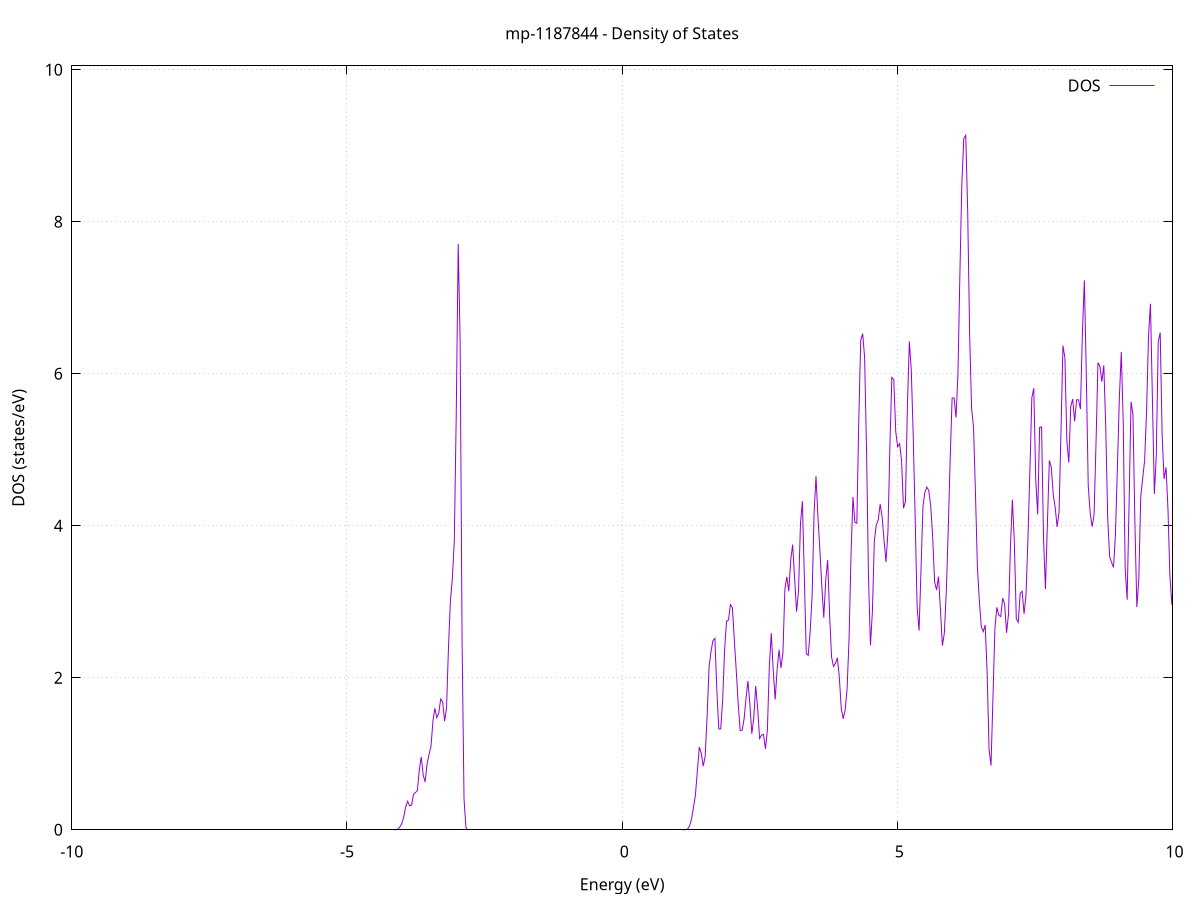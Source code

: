 set title 'mp-1187844 - Density of States'
set xlabel 'Energy (eV)'
set ylabel 'DOS (states/eV)'
set grid
set xrange [-10:10]
set yrange [0:10.051]
set xzeroaxis lt -1
set terminal png size 800,600
set output 'mp-1187844_dos_gnuplot.png'
plot '-' using 1:2 with lines title 'DOS'
-46.226700 0.000000
-46.191300 0.000000
-46.156000 0.000000
-46.120700 0.000000
-46.085300 0.000000
-46.050000 0.000000
-46.014700 0.000000
-45.979300 0.000000
-45.944000 0.000000
-45.908700 0.000000
-45.873300 0.000000
-45.838000 0.000000
-45.802700 0.000000
-45.767300 0.000000
-45.732000 0.000000
-45.696700 0.000000
-45.661300 0.000000
-45.626000 0.000000
-45.590700 0.000000
-45.555300 0.000000
-45.520000 0.000000
-45.484700 0.000000
-45.449300 0.000000
-45.414000 0.000000
-45.378700 0.000000
-45.343400 0.000000
-45.308000 0.000000
-45.272700 0.000000
-45.237400 0.000000
-45.202000 0.000000
-45.166700 0.000000
-45.131400 0.000000
-45.096000 0.000000
-45.060700 0.000000
-45.025400 0.000000
-44.990000 0.000000
-44.954700 0.000000
-44.919400 0.000000
-44.884000 0.000000
-44.848700 0.000000
-44.813400 0.000000
-44.778000 0.000000
-44.742700 0.000000
-44.707400 0.000000
-44.672000 0.000000
-44.636700 0.000000
-44.601400 0.000000
-44.566000 0.000000
-44.530700 0.000000
-44.495400 0.000000
-44.460000 0.000000
-44.424700 0.000000
-44.389400 0.000000
-44.354000 0.000000
-44.318700 0.000000
-44.283400 0.000000
-44.248000 0.000000
-44.212700 0.000000
-44.177400 0.000000
-44.142000 0.000000
-44.106700 0.000000
-44.071400 0.000000
-44.036000 0.000000
-44.000700 0.000000
-43.965400 0.000000
-43.930000 0.000000
-43.894700 0.000000
-43.859400 0.000000
-43.824000 0.000000
-43.788700 0.000000
-43.753400 0.000000
-43.718000 0.000000
-43.682700 0.000000
-43.647400 0.000000
-43.612000 0.000000
-43.576700 0.000000
-43.541400 0.000000
-43.506000 0.000000
-43.470700 0.000000
-43.435400 0.000000
-43.400000 0.000000
-43.364700 0.000000
-43.329400 0.000000
-43.294000 0.000000
-43.258700 0.000000
-43.223400 0.000000
-43.188000 0.000000
-43.152700 0.000400
-43.117400 0.022300
-43.082000 0.489000
-43.046700 4.271800
-43.011400 15.021500
-42.976000 21.395300
-42.940700 12.704500
-42.905400 6.035900
-42.870000 12.874500
-42.834700 26.853600
-42.799400 32.821600
-42.764000 24.013600
-42.728700 10.475100
-42.693400 2.519700
-42.658000 0.297500
-42.622700 0.015700
-42.587400 0.000300
-42.552000 0.000000
-42.516700 0.000000
-42.481400 0.000000
-42.446000 0.000000
-42.410700 0.000000
-42.375400 0.000000
-42.340000 0.000000
-42.304700 0.000000
-42.269400 0.000000
-42.234000 0.000000
-42.198700 0.000000
-42.163400 0.000000
-42.128000 0.000000
-42.092700 0.000000
-42.057400 0.000000
-42.022000 0.000000
-41.986700 0.000000
-41.951400 0.000000
-41.916000 0.000000
-41.880700 0.000000
-41.845400 0.000000
-41.810000 0.000000
-41.774700 0.000000
-41.739400 0.000000
-41.704000 0.000000
-41.668700 0.000000
-41.633400 0.000000
-41.598000 0.000000
-41.562700 0.000000
-41.527400 0.000000
-41.492000 0.000000
-41.456700 0.000000
-41.421400 0.000000
-41.386000 0.000000
-41.350700 0.000000
-41.315400 0.000000
-41.280000 0.000000
-41.244700 0.000000
-41.209400 0.000000
-41.174000 0.000000
-41.138700 0.000000
-41.103400 0.000000
-41.068000 0.000000
-41.032700 0.000000
-40.997400 0.000000
-40.962000 0.000000
-40.926700 0.000000
-40.891400 0.000000
-40.856000 0.000000
-40.820700 0.000000
-40.785400 0.000000
-40.750000 0.000000
-40.714700 0.000000
-40.679400 0.000000
-40.644000 0.000000
-40.608700 0.000000
-40.573400 0.000000
-40.538000 0.000000
-40.502700 0.000000
-40.467400 0.000000
-40.432000 0.000000
-40.396700 0.000000
-40.361400 0.000000
-40.326000 0.000000
-40.290700 0.000000
-40.255400 0.000000
-40.220000 0.000000
-40.184700 0.000000
-40.149400 0.000000
-40.114000 0.000000
-40.078700 0.000000
-40.043400 0.000000
-40.008000 0.000000
-39.972700 0.000000
-39.937400 0.000000
-39.902000 0.000000
-39.866700 0.000000
-39.831400 0.000000
-39.796000 0.000000
-39.760700 0.000000
-39.725400 0.000000
-39.690000 0.000000
-39.654700 0.000000
-39.619400 0.000000
-39.584000 0.000000
-39.548700 0.000000
-39.513400 0.000000
-39.478000 0.000000
-39.442700 0.000000
-39.407400 0.000000
-39.372000 0.000000
-39.336700 0.000000
-39.301400 0.000000
-39.266000 0.000000
-39.230700 0.000000
-39.195400 0.000000
-39.160000 0.000000
-39.124700 0.000000
-39.089400 0.000000
-39.054000 0.000000
-39.018700 0.000000
-38.983400 0.000000
-38.948100 0.000000
-38.912700 0.000000
-38.877400 0.000000
-38.842100 0.000000
-38.806700 0.000000
-38.771400 0.000000
-38.736100 0.000000
-38.700700 0.000000
-38.665400 0.000000
-38.630100 0.000000
-38.594700 0.000000
-38.559400 0.000000
-38.524100 0.000000
-38.488700 0.000000
-38.453400 0.000000
-38.418100 0.000000
-38.382700 0.000000
-38.347400 0.000000
-38.312100 0.000000
-38.276700 0.000000
-38.241400 0.000000
-38.206100 0.000000
-38.170700 0.000000
-38.135400 0.000000
-38.100100 0.000000
-38.064700 0.000000
-38.029400 0.000000
-37.994100 0.000000
-37.958700 0.000000
-37.923400 0.000000
-37.888100 0.000000
-37.852700 0.000000
-37.817400 0.000000
-37.782100 0.000000
-37.746700 0.000000
-37.711400 0.000000
-37.676100 0.000000
-37.640700 0.000000
-37.605400 0.000000
-37.570100 0.000000
-37.534700 0.000000
-37.499400 0.000000
-37.464100 0.000000
-37.428700 0.000000
-37.393400 0.000000
-37.358100 0.000000
-37.322700 0.000000
-37.287400 0.000000
-37.252100 0.000000
-37.216700 0.000000
-37.181400 0.000000
-37.146100 0.000000
-37.110700 0.000000
-37.075400 0.000000
-37.040100 0.000000
-37.004700 0.000000
-36.969400 0.000000
-36.934100 0.000000
-36.898700 0.000000
-36.863400 0.000000
-36.828100 0.000000
-36.792700 0.000000
-36.757400 0.000000
-36.722100 0.000000
-36.686700 0.000000
-36.651400 0.000000
-36.616100 0.000000
-36.580700 0.000000
-36.545400 0.000000
-36.510100 0.000000
-36.474700 0.000000
-36.439400 0.000000
-36.404100 0.000000
-36.368700 0.000000
-36.333400 0.000000
-36.298100 0.000000
-36.262700 0.000000
-36.227400 0.000000
-36.192100 0.000000
-36.156700 0.000000
-36.121400 0.000000
-36.086100 0.000000
-36.050700 0.000000
-36.015400 0.000000
-35.980100 0.000000
-35.944700 0.000000
-35.909400 0.000000
-35.874100 0.000000
-35.838700 0.000000
-35.803400 0.000000
-35.768100 0.000000
-35.732700 0.000000
-35.697400 0.000000
-35.662100 0.000000
-35.626700 0.000000
-35.591400 0.000000
-35.556100 0.000000
-35.520700 0.000000
-35.485400 0.000000
-35.450100 0.000000
-35.414700 0.000000
-35.379400 0.000000
-35.344100 0.000000
-35.308700 0.000000
-35.273400 0.000000
-35.238100 0.000000
-35.202700 0.000000
-35.167400 0.000000
-35.132100 0.000000
-35.096700 0.000000
-35.061400 0.000000
-35.026100 0.000000
-34.990700 0.000000
-34.955400 0.000000
-34.920100 0.000000
-34.884700 0.000000
-34.849400 0.000000
-34.814100 0.000000
-34.778700 0.000000
-34.743400 0.000000
-34.708100 0.000000
-34.672700 0.000000
-34.637400 0.000000
-34.602100 0.000000
-34.566700 0.000000
-34.531400 0.000000
-34.496100 0.000000
-34.460700 0.000000
-34.425400 0.000000
-34.390100 0.000000
-34.354700 0.000000
-34.319400 0.000000
-34.284100 0.000000
-34.248700 0.000000
-34.213400 0.000000
-34.178100 0.000000
-34.142700 0.000000
-34.107400 0.000000
-34.072100 0.000000
-34.036700 0.000000
-34.001400 0.000000
-33.966100 0.000000
-33.930700 0.000000
-33.895400 0.000000
-33.860100 0.000000
-33.824700 0.000000
-33.789400 0.000000
-33.754100 0.000000
-33.718700 0.000000
-33.683400 0.000000
-33.648100 0.000000
-33.612700 0.000000
-33.577400 0.000000
-33.542100 0.000000
-33.506700 0.000000
-33.471400 0.000000
-33.436100 0.000000
-33.400700 0.000000
-33.365400 0.000000
-33.330100 0.000000
-33.294700 0.000000
-33.259400 0.000000
-33.224100 0.000000
-33.188700 0.000000
-33.153400 0.000000
-33.118100 0.000000
-33.082700 0.000000
-33.047400 0.000000
-33.012100 0.000000
-32.976700 0.000000
-32.941400 0.000000
-32.906100 0.000000
-32.870700 0.000000
-32.835400 0.000000
-32.800100 0.000000
-32.764700 0.000000
-32.729400 0.000000
-32.694100 0.000000
-32.658700 0.000000
-32.623400 0.000000
-32.588100 0.000000
-32.552800 0.000000
-32.517400 0.000000
-32.482100 0.000000
-32.446800 0.000000
-32.411400 0.000000
-32.376100 0.000000
-32.340800 0.000000
-32.305400 0.000000
-32.270100 0.000000
-32.234800 0.000000
-32.199400 0.000000
-32.164100 0.000000
-32.128800 0.000000
-32.093400 0.000000
-32.058100 0.000000
-32.022800 0.000000
-31.987400 0.000000
-31.952100 0.000000
-31.916800 0.000000
-31.881400 0.000000
-31.846100 0.000000
-31.810800 0.000000
-31.775400 0.000000
-31.740100 0.000000
-31.704800 0.000000
-31.669400 0.000000
-31.634100 0.000000
-31.598800 0.000000
-31.563400 0.000000
-31.528100 0.000000
-31.492800 0.000000
-31.457400 0.000000
-31.422100 0.000000
-31.386800 0.000000
-31.351400 0.000000
-31.316100 0.000000
-31.280800 0.000000
-31.245400 0.000000
-31.210100 0.000000
-31.174800 0.000000
-31.139400 0.000000
-31.104100 0.000000
-31.068800 0.000000
-31.033400 0.000000
-30.998100 0.000000
-30.962800 0.000000
-30.927400 0.000000
-30.892100 0.000000
-30.856800 0.000000
-30.821400 0.000000
-30.786100 0.000000
-30.750800 0.000000
-30.715400 0.000000
-30.680100 0.000000
-30.644800 0.000000
-30.609400 0.000000
-30.574100 0.000000
-30.538800 0.000000
-30.503400 0.000000
-30.468100 0.000000
-30.432800 0.000000
-30.397400 0.000000
-30.362100 0.000000
-30.326800 0.000000
-30.291400 0.000000
-30.256100 0.000000
-30.220800 0.000000
-30.185400 0.000000
-30.150100 0.000000
-30.114800 0.000000
-30.079400 0.000000
-30.044100 0.000000
-30.008800 0.000000
-29.973400 0.000000
-29.938100 0.000000
-29.902800 0.000000
-29.867400 0.000000
-29.832100 0.000000
-29.796800 0.000000
-29.761400 0.000000
-29.726100 0.000000
-29.690800 0.000000
-29.655400 0.000000
-29.620100 0.000000
-29.584800 0.000000
-29.549400 0.000000
-29.514100 0.000000
-29.478800 0.000000
-29.443400 0.000000
-29.408100 0.000000
-29.372800 0.000000
-29.337400 0.000000
-29.302100 0.000000
-29.266800 0.000000
-29.231400 0.000000
-29.196100 0.000000
-29.160800 0.000000
-29.125400 0.000000
-29.090100 0.000000
-29.054800 0.000000
-29.019400 0.000000
-28.984100 0.000000
-28.948800 0.000000
-28.913400 0.000000
-28.878100 0.000000
-28.842800 0.000000
-28.807400 0.000000
-28.772100 0.000000
-28.736800 0.000000
-28.701400 0.000000
-28.666100 0.000000
-28.630800 0.000000
-28.595400 0.000000
-28.560100 0.000000
-28.524800 0.000000
-28.489400 0.000000
-28.454100 0.000000
-28.418800 0.000000
-28.383400 0.000000
-28.348100 0.000000
-28.312800 0.000000
-28.277400 0.000000
-28.242100 0.000000
-28.206800 0.000000
-28.171400 0.000000
-28.136100 0.000000
-28.100800 0.000000
-28.065400 0.000000
-28.030100 0.000000
-27.994800 0.000000
-27.959400 0.000000
-27.924100 0.000000
-27.888800 0.000000
-27.853400 0.000000
-27.818100 0.000000
-27.782800 0.000000
-27.747400 0.000000
-27.712100 0.000000
-27.676800 0.000000
-27.641400 0.000000
-27.606100 0.000000
-27.570800 0.000000
-27.535400 0.000000
-27.500100 0.000000
-27.464800 0.000000
-27.429400 0.000000
-27.394100 0.000000
-27.358800 0.000000
-27.323400 0.000000
-27.288100 0.000000
-27.252800 0.000000
-27.217400 0.000000
-27.182100 0.000000
-27.146800 0.000000
-27.111400 0.000000
-27.076100 0.000000
-27.040800 0.000000
-27.005400 0.000000
-26.970100 0.000000
-26.934800 0.000000
-26.899400 0.000000
-26.864100 0.000000
-26.828800 0.000000
-26.793400 0.000000
-26.758100 0.000000
-26.722800 0.000000
-26.687400 0.000000
-26.652100 0.000000
-26.616800 0.000000
-26.581400 0.000000
-26.546100 0.000000
-26.510800 0.000000
-26.475400 0.000000
-26.440100 0.000000
-26.404800 0.000000
-26.369400 0.000000
-26.334100 0.000000
-26.298800 0.000000
-26.263400 0.000000
-26.228100 0.000000
-26.192800 0.000000
-26.157400 0.000000
-26.122100 0.000000
-26.086800 0.000000
-26.051500 0.000000
-26.016100 0.000000
-25.980800 0.000000
-25.945500 0.000000
-25.910100 0.000000
-25.874800 0.000000
-25.839500 0.000000
-25.804100 0.000000
-25.768800 0.000000
-25.733500 0.000000
-25.698100 0.000000
-25.662800 0.000000
-25.627500 0.000000
-25.592100 0.000000
-25.556800 0.000000
-25.521500 0.000000
-25.486100 0.000000
-25.450800 0.000000
-25.415500 0.000000
-25.380100 0.000000
-25.344800 0.000000
-25.309500 0.000000
-25.274100 0.000000
-25.238800 0.000000
-25.203500 0.000000
-25.168100 0.000000
-25.132800 0.000000
-25.097500 0.000000
-25.062100 0.000000
-25.026800 0.000000
-24.991500 0.000000
-24.956100 0.000000
-24.920800 0.000000
-24.885500 0.000000
-24.850100 0.000000
-24.814800 0.000000
-24.779500 0.000000
-24.744100 0.000000
-24.708800 0.000000
-24.673500 0.000000
-24.638100 0.000000
-24.602800 0.000000
-24.567500 0.000000
-24.532100 0.000000
-24.496800 0.000000
-24.461500 0.000000
-24.426100 0.000000
-24.390800 0.000000
-24.355500 0.000000
-24.320100 0.000000
-24.284800 0.000000
-24.249500 0.000000
-24.214100 0.000000
-24.178800 0.000000
-24.143500 0.000000
-24.108100 0.000000
-24.072800 0.000000
-24.037500 0.000000
-24.002100 0.000000
-23.966800 0.000000
-23.931500 0.000000
-23.896100 0.000000
-23.860800 0.000000
-23.825500 0.000000
-23.790100 0.000000
-23.754800 0.000000
-23.719500 0.000000
-23.684100 0.000000
-23.648800 0.000000
-23.613500 0.000000
-23.578100 0.000000
-23.542800 0.000000
-23.507500 0.000000
-23.472100 0.000000
-23.436800 0.000000
-23.401500 0.000000
-23.366100 0.000000
-23.330800 0.000000
-23.295500 0.000000
-23.260100 0.000000
-23.224800 0.000000
-23.189500 0.000000
-23.154100 0.000000
-23.118800 0.000000
-23.083500 0.000000
-23.048100 0.000000
-23.012800 0.000000
-22.977500 0.000000
-22.942100 0.000000
-22.906800 0.000000
-22.871500 0.000000
-22.836100 0.000000
-22.800800 0.000000
-22.765500 0.000000
-22.730100 0.000000
-22.694800 0.000000
-22.659500 0.000000
-22.624100 0.000000
-22.588800 0.000000
-22.553500 0.000000
-22.518100 0.000000
-22.482800 0.000000
-22.447500 0.000000
-22.412100 0.000000
-22.376800 0.000000
-22.341500 0.000000
-22.306100 0.000000
-22.270800 0.000000
-22.235500 0.000000
-22.200100 0.000000
-22.164800 0.000000
-22.129500 0.000000
-22.094100 0.000000
-22.058800 0.000000
-22.023500 0.000000
-21.988100 0.000000
-21.952800 0.000000
-21.917500 0.000000
-21.882100 0.000000
-21.846800 0.000000
-21.811500 0.000000
-21.776100 0.000000
-21.740800 0.000000
-21.705500 0.000000
-21.670100 0.000000
-21.634800 0.000000
-21.599500 0.000000
-21.564100 0.000100
-21.528800 0.004900
-21.493500 0.116100
-21.458100 1.251800
-21.422800 6.510100
-21.387500 17.650700
-21.352100 28.366900
-21.316800 33.661000
-21.281500 33.752200
-21.246100 26.138500
-21.210800 17.024900
-21.175500 13.687500
-21.140100 13.988400
-21.104800 16.415000
-21.069500 21.333300
-21.034100 25.958500
-20.998800 28.953700
-20.963500 29.540500
-20.928100 23.974500
-20.892800 15.746600
-20.857500 11.786100
-20.822100 13.662100
-20.786800 18.223500
-20.751500 19.881500
-20.716100 18.796700
-20.680800 17.087400
-20.645500 16.905000
-20.610100 17.370700
-20.574800 13.466100
-20.539500 6.374200
-20.504100 1.605300
-20.468800 0.192200
-20.433500 0.010100
-20.398100 0.000200
-20.362800 0.000000
-20.327500 0.000000
-20.292100 0.000000
-20.256800 0.000000
-20.221500 0.000000
-20.186100 0.000000
-20.150800 0.000000
-20.115500 0.000000
-20.080100 0.000000
-20.044800 0.000000
-20.009500 0.000000
-19.974100 0.000000
-19.938800 0.000000
-19.903500 0.000000
-19.868100 0.000000
-19.832800 0.000000
-19.797500 0.000000
-19.762100 0.000000
-19.726800 0.000000
-19.691500 0.000000
-19.656200 0.000000
-19.620800 0.000000
-19.585500 0.000000
-19.550200 0.000000
-19.514800 0.000000
-19.479500 0.000000
-19.444200 0.000000
-19.408800 0.000000
-19.373500 0.000000
-19.338200 0.000000
-19.302800 0.000000
-19.267500 0.000000
-19.232200 0.000000
-19.196800 0.000000
-19.161500 0.000000
-19.126200 0.000000
-19.090800 0.000000
-19.055500 0.000000
-19.020200 0.000000
-18.984800 0.000000
-18.949500 0.000000
-18.914200 0.000000
-18.878800 0.000000
-18.843500 0.000000
-18.808200 0.000000
-18.772800 0.000000
-18.737500 0.000000
-18.702200 0.000000
-18.666800 0.000000
-18.631500 0.000000
-18.596200 0.000000
-18.560800 0.000000
-18.525500 0.000000
-18.490200 0.000000
-18.454800 0.000000
-18.419500 0.000000
-18.384200 0.000000
-18.348800 0.000000
-18.313500 0.000000
-18.278200 0.000000
-18.242800 0.000000
-18.207500 0.000000
-18.172200 0.000000
-18.136800 0.000000
-18.101500 0.000000
-18.066200 0.000000
-18.030800 0.000000
-17.995500 0.000000
-17.960200 0.000000
-17.924800 0.000000
-17.889500 0.000000
-17.854200 0.000000
-17.818800 0.000000
-17.783500 0.000000
-17.748200 0.000000
-17.712800 0.000000
-17.677500 0.000000
-17.642200 0.000000
-17.606800 0.000000
-17.571500 0.000000
-17.536200 0.000000
-17.500800 0.000000
-17.465500 0.000000
-17.430200 0.000000
-17.394800 0.000000
-17.359500 0.000000
-17.324200 0.000000
-17.288800 0.000000
-17.253500 0.000000
-17.218200 0.000000
-17.182800 0.000000
-17.147500 0.000000
-17.112200 0.000000
-17.076800 0.000000
-17.041500 0.000000
-17.006200 0.000000
-16.970800 0.000000
-16.935500 0.000000
-16.900200 0.000000
-16.864800 0.000000
-16.829500 0.000000
-16.794200 0.000000
-16.758800 0.000000
-16.723500 0.000000
-16.688200 0.000000
-16.652800 0.000000
-16.617500 0.000000
-16.582200 0.000000
-16.546800 0.000000
-16.511500 0.000000
-16.476200 0.000000
-16.440800 0.000000
-16.405500 0.000000
-16.370200 0.000000
-16.334800 0.000000
-16.299500 0.000000
-16.264200 0.000000
-16.228800 0.000000
-16.193500 0.000000
-16.158200 0.000000
-16.122800 0.000000
-16.087500 0.000000
-16.052200 0.000000
-16.016800 0.000000
-15.981500 0.000000
-15.946200 0.000000
-15.910800 0.000000
-15.875500 0.000000
-15.840200 0.000000
-15.804800 0.000000
-15.769500 0.000000
-15.734200 0.000000
-15.698800 0.000000
-15.663500 0.000000
-15.628200 0.000000
-15.592800 0.000000
-15.557500 0.000000
-15.522200 0.000000
-15.486800 0.000000
-15.451500 0.000000
-15.416200 0.000000
-15.380800 0.000000
-15.345500 0.000000
-15.310200 0.000000
-15.274800 0.000000
-15.239500 0.000000
-15.204200 0.000000
-15.168800 0.000000
-15.133500 0.000000
-15.098200 0.000000
-15.062800 0.000000
-15.027500 0.000000
-14.992200 0.000000
-14.956800 0.000000
-14.921500 0.000000
-14.886200 0.000000
-14.850800 0.000000
-14.815500 0.000000
-14.780200 0.000000
-14.744800 0.000000
-14.709500 0.000000
-14.674200 0.000000
-14.638800 0.000000
-14.603500 0.000000
-14.568200 0.000000
-14.532800 0.000000
-14.497500 0.000000
-14.462200 0.000000
-14.426800 0.000000
-14.391500 0.000000
-14.356200 0.000000
-14.320800 0.000000
-14.285500 0.000000
-14.250200 0.000000
-14.214800 0.000000
-14.179500 0.000000
-14.144200 0.000000
-14.108800 0.000000
-14.073500 0.000000
-14.038200 0.000000
-14.002800 0.000000
-13.967500 0.000000
-13.932200 0.000000
-13.896800 0.000000
-13.861500 0.000000
-13.826200 0.000000
-13.790800 0.000000
-13.755500 0.000000
-13.720200 0.000000
-13.684800 0.000000
-13.649500 0.000000
-13.614200 0.000000
-13.578800 0.000000
-13.543500 0.000000
-13.508200 0.000000
-13.472800 0.000000
-13.437500 0.000000
-13.402200 0.000000
-13.366800 0.000000
-13.331500 0.000000
-13.296200 0.000000
-13.260800 0.000000
-13.225500 0.000000
-13.190200 0.000000
-13.154900 0.000000
-13.119500 0.000000
-13.084200 0.000000
-13.048900 0.000000
-13.013500 0.000000
-12.978200 0.000000
-12.942900 0.000000
-12.907500 0.000000
-12.872200 0.000000
-12.836900 0.000000
-12.801500 0.000000
-12.766200 0.000000
-12.730900 0.000000
-12.695500 0.000000
-12.660200 0.000000
-12.624900 0.000000
-12.589500 0.000000
-12.554200 0.000000
-12.518900 0.000000
-12.483500 0.000000
-12.448200 0.000000
-12.412900 0.000000
-12.377500 0.000000
-12.342200 0.000000
-12.306900 0.000000
-12.271500 0.000000
-12.236200 0.000000
-12.200900 0.000000
-12.165500 0.000000
-12.130200 0.000000
-12.094900 0.000000
-12.059500 0.000000
-12.024200 0.000000
-11.988900 0.000000
-11.953500 0.000000
-11.918200 0.000000
-11.882900 0.000000
-11.847500 0.000000
-11.812200 0.000000
-11.776900 0.000000
-11.741500 0.000000
-11.706200 0.000000
-11.670900 0.000000
-11.635500 0.000000
-11.600200 0.000000
-11.564900 0.000000
-11.529500 0.000000
-11.494200 0.000000
-11.458900 0.000000
-11.423500 0.000000
-11.388200 0.000000
-11.352900 0.000000
-11.317500 0.000000
-11.282200 0.000000
-11.246900 0.000000
-11.211500 0.000000
-11.176200 0.000000
-11.140900 0.001700
-11.105500 0.063700
-11.070200 1.016700
-11.034900 7.261100
-10.999500 26.753500
-10.964200 61.585600
-10.928900 89.464100
-10.893500 68.606300
-10.858200 24.278400
-10.822900 3.739200
-10.787500 0.243400
-10.752200 0.006500
-10.716900 0.000100
-10.681500 0.000000
-10.646200 0.000000
-10.610900 0.000000
-10.575500 0.000000
-10.540200 0.000000
-10.504900 0.000000
-10.469500 0.000000
-10.434200 0.000000
-10.398900 0.000000
-10.363500 0.000000
-10.328200 0.000000
-10.292900 0.000000
-10.257500 0.000000
-10.222200 0.000000
-10.186900 0.000000
-10.151500 0.000000
-10.116200 0.000000
-10.080900 0.000000
-10.045500 0.000000
-10.010200 0.000000
-9.974900 0.000000
-9.939500 0.000000
-9.904200 0.000000
-9.868900 0.000000
-9.833500 0.000000
-9.798200 0.000000
-9.762900 0.000000
-9.727500 0.000000
-9.692200 0.000000
-9.656900 0.000000
-9.621500 0.000000
-9.586200 0.000000
-9.550900 0.000000
-9.515500 0.000000
-9.480200 0.000000
-9.444900 0.000000
-9.409500 0.000000
-9.374200 0.000000
-9.338900 0.000000
-9.303500 0.000000
-9.268200 0.000000
-9.232900 0.000000
-9.197500 0.000000
-9.162200 0.000000
-9.126900 0.000000
-9.091500 0.000000
-9.056200 0.000000
-9.020900 0.000000
-8.985500 0.000000
-8.950200 0.000000
-8.914900 0.000000
-8.879500 0.000000
-8.844200 0.000000
-8.808900 0.000000
-8.773500 0.000000
-8.738200 0.000000
-8.702900 0.000000
-8.667500 0.000000
-8.632200 0.000000
-8.596900 0.000000
-8.561500 0.000000
-8.526200 0.000000
-8.490900 0.000000
-8.455500 0.000000
-8.420200 0.000000
-8.384900 0.000000
-8.349500 0.000000
-8.314200 0.000000
-8.278900 0.000000
-8.243500 0.000000
-8.208200 0.000000
-8.172900 0.000000
-8.137500 0.000000
-8.102200 0.000000
-8.066900 0.000000
-8.031500 0.000000
-7.996200 0.000000
-7.960900 0.000000
-7.925500 0.000000
-7.890200 0.000000
-7.854900 0.000000
-7.819500 0.000000
-7.784200 0.000000
-7.748900 0.000000
-7.713500 0.000000
-7.678200 0.000000
-7.642900 0.000000
-7.607500 0.000000
-7.572200 0.000000
-7.536900 0.000000
-7.501500 0.000000
-7.466200 0.000000
-7.430900 0.000000
-7.395500 0.000000
-7.360200 0.000000
-7.324900 0.000000
-7.289500 0.000000
-7.254200 0.000000
-7.218900 0.000000
-7.183500 0.000000
-7.148200 0.000000
-7.112900 0.000000
-7.077500 0.000000
-7.042200 0.000000
-7.006900 0.000000
-6.971500 0.000000
-6.936200 0.000000
-6.900900 0.000000
-6.865500 0.000000
-6.830200 0.000000
-6.794900 0.000000
-6.759600 0.000000
-6.724200 0.000000
-6.688900 0.000000
-6.653600 0.000000
-6.618200 0.000000
-6.582900 0.000000
-6.547600 0.000000
-6.512200 0.000000
-6.476900 0.000000
-6.441600 0.000000
-6.406200 0.000000
-6.370900 0.000000
-6.335600 0.000000
-6.300200 0.000000
-6.264900 0.000000
-6.229600 0.000000
-6.194200 0.000000
-6.158900 0.000000
-6.123600 0.000000
-6.088200 0.000000
-6.052900 0.000000
-6.017600 0.000000
-5.982200 0.000000
-5.946900 0.000000
-5.911600 0.000000
-5.876200 0.000000
-5.840900 0.000000
-5.805600 0.000000
-5.770200 0.000000
-5.734900 0.000000
-5.699600 0.000000
-5.664200 0.000000
-5.628900 0.000000
-5.593600 0.000000
-5.558200 0.000000
-5.522900 0.000000
-5.487600 0.000000
-5.452200 0.000000
-5.416900 0.000000
-5.381600 0.000000
-5.346200 0.000000
-5.310900 0.000000
-5.275600 0.000000
-5.240200 0.000000
-5.204900 0.000000
-5.169600 0.000000
-5.134200 0.000000
-5.098900 0.000000
-5.063600 0.000000
-5.028200 0.000000
-4.992900 0.000000
-4.957600 0.000000
-4.922200 0.000000
-4.886900 0.000000
-4.851600 0.000000
-4.816200 0.000000
-4.780900 0.000000
-4.745600 0.000000
-4.710200 0.000000
-4.674900 0.000000
-4.639600 0.000000
-4.604200 0.000000
-4.568900 0.000000
-4.533600 0.000000
-4.498200 0.000000
-4.462900 0.000000
-4.427600 0.000000
-4.392200 0.000000
-4.356900 0.000000
-4.321600 0.000000
-4.286200 0.000000
-4.250900 0.000000
-4.215600 0.000000
-4.180200 0.000000
-4.144900 0.000100
-4.109600 0.001200
-4.074200 0.010000
-4.038900 0.037600
-4.003600 0.082900
-3.968200 0.167500
-3.932900 0.301300
-3.897600 0.374500
-3.862200 0.316100
-3.826900 0.321800
-3.791600 0.465800
-3.756200 0.490800
-3.720900 0.514600
-3.685600 0.787700
-3.650200 0.958900
-3.614900 0.718400
-3.579600 0.629100
-3.544200 0.864600
-3.508900 0.992800
-3.473600 1.095000
-3.438200 1.428100
-3.402900 1.598800
-3.367600 1.475900
-3.332200 1.533800
-3.296900 1.720400
-3.261600 1.685100
-3.226200 1.429500
-3.190900 1.599100
-3.155600 2.399000
-3.120200 3.013200
-3.084900 3.307700
-3.049600 3.803800
-3.014200 5.473100
-2.978900 7.709500
-2.943600 6.415100
-2.908200 2.456300
-2.872900 0.397800
-2.837600 0.026300
-2.802200 0.000700
-2.766900 0.000000
-2.731600 0.000000
-2.696200 0.000000
-2.660900 0.000000
-2.625600 0.000000
-2.590200 0.000000
-2.554900 0.000000
-2.519600 0.000000
-2.484200 0.000000
-2.448900 0.000000
-2.413600 0.000000
-2.378200 0.000000
-2.342900 0.000000
-2.307600 0.000000
-2.272200 0.000000
-2.236900 0.000000
-2.201600 0.000000
-2.166200 0.000000
-2.130900 0.000000
-2.095600 0.000000
-2.060200 0.000000
-2.024900 0.000000
-1.989600 0.000000
-1.954200 0.000000
-1.918900 0.000000
-1.883600 0.000000
-1.848200 0.000000
-1.812900 0.000000
-1.777600 0.000000
-1.742200 0.000000
-1.706900 0.000000
-1.671600 0.000000
-1.636200 0.000000
-1.600900 0.000000
-1.565600 0.000000
-1.530200 0.000000
-1.494900 0.000000
-1.459600 0.000000
-1.424200 0.000000
-1.388900 0.000000
-1.353600 0.000000
-1.318200 0.000000
-1.282900 0.000000
-1.247600 0.000000
-1.212200 0.000000
-1.176900 0.000000
-1.141600 0.000000
-1.106200 0.000000
-1.070900 0.000000
-1.035600 0.000000
-1.000200 0.000000
-0.964900 0.000000
-0.929600 0.000000
-0.894200 0.000000
-0.858900 0.000000
-0.823600 0.000000
-0.788200 0.000000
-0.752900 0.000000
-0.717600 0.000000
-0.682200 0.000000
-0.646900 0.000000
-0.611600 0.000000
-0.576200 0.000000
-0.540900 0.000000
-0.505600 0.000000
-0.470200 0.000000
-0.434900 0.000000
-0.399600 0.000000
-0.364300 0.000000
-0.328900 0.000000
-0.293600 0.000000
-0.258300 0.000000
-0.222900 0.000000
-0.187600 0.000000
-0.152300 0.000000
-0.116900 0.000000
-0.081600 0.000000
-0.046300 0.000000
-0.010900 0.000000
0.024400 0.000000
0.059700 0.000000
0.095100 0.000000
0.130400 0.000000
0.165700 0.000000
0.201100 0.000000
0.236400 0.000000
0.271700 0.000000
0.307100 0.000000
0.342400 0.000000
0.377700 0.000000
0.413100 0.000000
0.448400 0.000000
0.483700 0.000000
0.519100 0.000000
0.554400 0.000000
0.589700 0.000000
0.625100 0.000000
0.660400 0.000000
0.695700 0.000000
0.731100 0.000000
0.766400 0.000000
0.801700 0.000000
0.837100 0.000000
0.872400 0.000000
0.907700 0.000000
0.943100 0.000000
0.978400 0.000000
1.013700 0.000000
1.049100 0.000000
1.084400 0.000000
1.119700 0.000100
1.155100 0.001400
1.190400 0.011800
1.225700 0.049900
1.261100 0.142600
1.296400 0.293000
1.331700 0.458600
1.367100 0.777400
1.402400 1.089500
1.437700 1.004700
1.473100 0.837400
1.508400 0.962000
1.543700 1.489400
1.579100 2.135700
1.614400 2.344100
1.649700 2.488400
1.685100 2.518300
1.720400 1.844600
1.755700 1.326200
1.791100 1.328600
1.826400 1.707600
1.861700 2.369500
1.897100 2.744200
1.932400 2.761200
1.967700 2.962400
2.003100 2.919700
2.038400 2.498300
2.073700 2.088600
2.109100 1.652900
2.144400 1.306700
2.179700 1.307700
2.215100 1.454900
2.250400 1.724800
2.285700 1.957900
2.321100 1.649500
2.356400 1.263700
2.391700 1.473700
2.427100 1.891100
2.462400 1.597100
2.497700 1.200400
2.533100 1.245600
2.568400 1.254000
2.603700 1.064100
2.639100 1.311300
2.674400 2.150300
2.709700 2.587900
2.745100 2.098400
2.780400 1.714100
2.815700 2.103600
2.851100 2.368800
2.886400 2.128300
2.921700 2.332300
2.957100 3.167200
2.992400 3.327300
3.027700 3.138300
3.063100 3.550700
3.098400 3.752300
3.133700 3.308100
3.169100 2.870300
3.204400 3.133000
3.239700 4.019900
3.275100 4.323500
3.310400 3.328100
3.345700 2.318600
3.381100 2.293800
3.416400 2.603700
3.451700 3.077800
3.487100 4.153500
3.522400 4.652000
3.557700 4.119500
3.593100 3.679000
3.628400 3.204700
3.663700 2.791500
3.699100 3.279100
3.734400 3.548300
3.769700 2.825700
3.805100 2.273200
3.840400 2.151200
3.875700 2.189500
3.911100 2.262500
3.946400 2.005100
3.981700 1.593800
4.017100 1.459900
4.052400 1.579300
4.087700 1.859100
4.123100 2.516000
4.158400 3.601800
4.193700 4.378500
4.229100 4.044200
4.264400 4.032100
4.299700 5.391500
4.335100 6.440000
4.370400 6.527500
4.405700 6.215900
4.441100 4.977600
4.476400 3.319300
4.511700 2.428900
4.547100 2.869900
4.582400 3.800500
4.617700 4.013200
4.653100 4.075100
4.688400 4.284800
4.723700 4.119400
4.759100 3.804300
4.794400 3.522900
4.829700 3.923600
4.865100 5.043100
4.900400 5.952200
4.935700 5.922600
4.971100 5.238700
5.006400 5.039600
5.041700 5.079500
5.077100 4.857400
5.112400 4.230000
5.147700 4.318700
5.183100 5.566000
5.218400 6.425800
5.253700 6.050600
5.289100 5.180000
5.324400 4.096000
5.359700 2.933800
5.395100 2.622200
5.430400 3.418400
5.465700 4.257200
5.501100 4.440800
5.536400 4.508300
5.571700 4.464100
5.607100 4.258900
5.642400 3.855100
5.677700 3.258500
5.713100 3.155800
5.748400 3.331100
5.783700 2.893900
5.819100 2.422700
5.854400 2.586800
5.889700 3.130200
5.925100 3.940200
5.960400 4.876200
5.995700 5.679600
6.031100 5.682900
6.066400 5.423500
6.101700 5.999300
6.137000 7.315200
6.172400 8.499200
6.207700 9.094800
6.243000 9.137100
6.278400 8.150500
6.313700 6.528300
6.349000 5.549800
6.384400 5.303200
6.419700 4.433800
6.455000 3.460200
6.490400 3.013100
6.525700 2.670500
6.561000 2.606500
6.596400 2.694400
6.631700 2.072000
6.667000 1.057200
6.702400 0.844100
6.737700 1.733000
6.773000 2.646400
6.808400 2.926600
6.843700 2.822300
6.879000 2.805900
6.914400 3.046900
6.949700 2.973100
6.985000 2.592500
7.020400 2.837800
7.055700 3.732200
7.091000 4.344100
7.126400 3.788000
7.161700 2.776800
7.197000 2.729800
7.232400 3.112400
7.267700 3.138600
7.303000 2.841500
7.338400 3.095300
7.373700 3.829300
7.409000 4.732100
7.444400 5.685600
7.479700 5.809300
7.515000 4.610800
7.550400 4.149900
7.585700 5.293300
7.621000 5.301500
7.656400 3.837300
7.691700 3.169500
7.727000 4.027800
7.762400 4.859800
7.797700 4.772500
7.833000 4.410100
7.868400 4.242000
7.903700 3.984700
7.939000 4.181500
7.974400 5.252500
8.009700 6.370200
8.045000 6.210400
8.080400 5.117800
8.115700 4.832100
8.151000 5.567800
8.186400 5.668800
8.221700 5.374700
8.257000 5.656200
8.292400 5.658500
8.327700 5.535700
8.363000 6.537000
8.398400 7.230300
8.433700 5.996900
8.469000 4.526200
8.504400 4.166500
8.539700 3.987700
8.575000 4.142900
8.610400 5.086400
8.645700 6.145600
8.681000 6.099600
8.716400 5.896600
8.751700 6.110300
8.787000 5.310700
8.822400 4.112400
8.857700 3.593000
8.893000 3.517700
8.928400 3.452900
8.963700 3.895400
8.999000 4.772000
9.034400 5.683100
9.069700 6.288200
9.105000 5.347200
9.140400 3.441300
9.175700 3.026700
9.211000 4.279400
9.246400 5.629800
9.281700 5.461400
9.317000 4.024000
9.352400 2.930000
9.387700 3.289700
9.423000 4.382600
9.458400 4.626600
9.493700 4.856600
9.529000 5.506000
9.564400 6.497300
9.599700 6.921500
9.635000 5.670200
9.670400 4.419800
9.705700 4.932400
9.741000 6.418700
9.776400 6.541000
9.811700 5.195000
9.847000 4.615200
9.882400 4.768800
9.917700 4.223000
9.953000 3.336800
9.988400 2.960400
10.023700 3.434400
10.059000 4.259000
10.094400 4.490500
10.129700 4.310500
10.165000 3.881600
10.200400 3.382200
10.235700 3.073300
10.271000 3.543200
10.306400 4.975000
10.341700 6.029400
10.377000 5.440900
10.412400 4.250800
10.447700 3.989900
10.483000 3.853900
10.518400 3.448400
10.553700 3.887600
10.589000 4.339300
10.624400 3.461100
10.659700 2.467300
10.695000 2.306900
10.730400 2.528100
10.765700 2.803800
10.801000 3.348400
10.836400 3.874100
10.871700 3.196000
10.907000 1.858800
10.942400 1.334600
10.977700 1.691900
11.013000 2.283100
11.048400 2.740300
11.083700 2.929000
11.119000 2.301800
11.154400 1.869600
11.189700 2.087000
11.225000 2.125500
11.260400 2.121600
11.295700 2.499900
11.331000 2.902800
11.366400 2.766600
11.401700 2.175500
11.437000 1.641700
11.472400 1.587200
11.507700 1.426900
11.543000 0.825800
11.578400 0.418100
11.613700 0.442200
11.649000 0.719500
11.684400 1.185000
11.719700 1.676900
11.755000 1.740200
11.790400 1.340700
11.825700 0.990000
11.861000 0.675400
11.896400 0.351100
11.931700 0.151400
11.967000 0.198100
12.002400 0.399900
12.037700 0.497100
12.073000 0.546200
12.108400 0.693400
12.143700 0.724800
12.179000 0.672800
12.214400 0.813700
12.249700 0.868900
12.285000 0.836100
12.320400 1.099800
12.355700 1.313500
12.391000 1.160400
12.426400 0.852000
12.461700 0.566100
12.497000 0.625700
12.532300 1.237500
12.567700 1.829300
12.603000 2.071500
12.638300 2.280500
12.673700 2.337800
12.709000 2.050800
12.744300 1.579100
12.779700 1.389200
12.815000 1.837700
12.850300 2.510200
12.885700 2.436800
12.921000 1.582400
12.956300 1.273800
12.991700 1.562200
13.027000 1.991800
13.062300 2.494800
13.097700 2.292000
13.133000 1.583000
13.168300 1.213300
13.203700 0.951200
13.239000 0.876900
13.274300 1.508700
13.309700 2.033900
13.345000 2.130600
13.380300 2.250400
13.415700 2.330000
13.451000 2.540800
13.486300 2.222300
13.521700 1.529000
13.557000 1.608300
13.592300 2.175500
13.627700 2.176200
13.663000 1.955500
13.698300 1.903300
13.733700 2.001500
13.769000 2.002700
13.804300 2.091800
13.839700 3.026900
13.875000 4.285100
13.910300 4.298300
13.945700 3.089700
13.981000 2.624700
14.016300 3.654400
14.051700 4.616800
14.087000 4.626700
14.122300 4.075800
14.157700 3.521100
14.193000 3.036400
14.228300 2.609500
14.263700 2.930800
14.299000 4.503200
14.334300 5.473600
14.369700 4.678100
14.405000 3.454000
14.440300 2.603000
14.475700 2.446700
14.511000 2.968400
14.546300 3.252200
14.581700 2.747100
14.617000 2.010800
14.652300 1.751700
14.687700 1.926600
14.723000 2.597200
14.758300 3.246000
14.793700 2.958000
14.829000 2.392700
14.864300 2.423200
14.899700 2.469100
14.935000 2.365500
14.970300 2.431900
15.005700 2.540300
15.041000 2.284100
15.076300 2.136200
15.111700 2.872700
15.147000 3.927400
15.182300 4.285000
15.217700 3.635900
15.253000 2.607900
15.288300 2.159800
15.323700 2.364700
15.359000 2.706600
15.394300 3.269800
15.429700 3.409900
15.465000 2.833600
15.500300 2.593000
15.535700 2.942900
15.571000 3.391000
15.606300 3.510300
15.641700 3.252800
15.677000 2.974500
15.712300 2.651000
15.747700 2.214000
15.783000 1.959100
15.818300 2.204200
15.853700 2.934400
15.889000 2.992500
15.924300 2.644700
15.959700 2.890000
15.995000 3.194100
16.030300 3.197200
16.065700 2.953500
16.101000 2.647600
16.136300 2.559800
16.171700 2.789100
16.207000 3.021400
16.242300 2.753500
16.277700 2.434000
16.313000 2.768400
16.348300 3.495400
16.383700 3.478300
16.419000 2.835000
16.454300 2.598200
16.489700 3.003800
16.525000 3.180900
16.560300 2.878500
16.595700 2.586300
16.631000 2.611300
16.666300 2.608600
16.701700 2.767600
16.737000 3.274800
16.772300 3.336700
16.807700 2.714500
16.843000 1.970200
16.878300 1.950600
16.913700 2.263500
16.949000 2.884600
16.984300 3.870200
17.019700 4.345200
17.055000 4.170600
17.090300 3.448900
17.125700 2.913300
17.161000 3.021700
17.196300 3.540500
17.231700 4.064400
17.267000 4.042600
17.302300 3.930500
17.337700 3.888200
17.373000 4.042200
17.408300 4.188900
17.443700 3.604200
17.479000 2.787800
17.514300 2.546100
17.549700 2.986000
17.585000 3.699200
17.620300 4.052800
17.655700 4.061600
17.691000 3.985800
17.726300 4.315900
17.761700 4.631300
17.797000 4.370100
17.832300 4.193600
17.867700 3.797400
17.903000 3.034000
17.938300 2.954600
17.973700 3.671100
18.009000 3.903800
18.044300 3.248600
18.079700 3.238300
18.115000 4.028500
18.150300 4.444200
18.185700 4.140300
18.221000 3.634300
18.256300 3.405200
18.291700 3.246900
18.327000 3.033600
18.362300 2.903600
18.397700 3.181700
18.433000 3.759000
18.468300 3.528200
18.503700 3.013500
18.539000 3.218000
18.574300 3.653700
18.609700 3.568800
18.645000 2.845500
18.680300 2.428500
18.715700 2.200700
18.751000 1.663800
18.786300 1.547100
18.821700 1.913000
18.857000 2.384100
18.892300 2.407200
18.927600 1.858400
18.963000 1.798000
18.998300 2.398000
19.033600 2.805300
19.069000 2.854300
19.104300 2.527900
19.139600 1.896300
19.175000 1.941900
19.210300 2.919800
19.245600 3.652900
19.281000 3.478200
19.316300 3.185000
19.351600 2.918500
19.387000 2.150400
19.422300 1.846100
19.457600 2.411000
19.493000 2.703900
19.528300 2.711800
19.563600 2.696700
19.599000 2.571100
19.634300 2.466900
19.669600 1.954600
19.705000 1.805400
19.740300 1.958900
19.775600 1.624400
19.811000 1.222400
19.846300 1.127100
19.881600 1.289800
19.917000 1.604800
19.952300 1.939200
19.987600 2.034200
20.023000 1.694400
20.058300 1.319600
20.093600 1.312400
20.129000 1.668400
20.164300 1.938600
20.199600 1.945700
20.235000 1.516900
20.270300 0.810800
20.305600 0.415800
20.341000 0.411000
20.376300 0.556200
20.411600 0.484100
20.447000 0.282500
20.482300 0.321200
20.517600 0.421700
20.553000 0.295600
20.588300 0.190000
20.623600 0.233400
20.659000 0.258200
20.694300 0.217300
20.729600 0.149800
20.765000 0.092700
20.800300 0.046600
20.835600 0.078300
20.871000 0.172900
20.906300 0.179700
20.941600 0.094400
20.977000 0.028300
21.012300 0.004500
21.047600 0.000300
21.083000 0.000000
21.118300 0.000100
21.153600 0.002000
21.189000 0.013500
21.224300 0.036900
21.259600 0.040100
21.295000 0.017400
21.330300 0.003000
21.365600 0.000200
21.401000 0.000000
21.436300 0.000000
21.471600 0.000000
21.507000 0.000000
21.542300 0.000000
21.577600 0.000000
21.613000 0.000000
21.648300 0.000000
21.683600 0.000000
21.719000 0.000000
21.754300 0.000000
21.789600 0.000000
21.825000 0.000000
21.860300 0.000000
21.895600 0.000000
21.931000 0.000000
21.966300 0.000000
22.001600 0.000000
22.037000 0.000000
22.072300 0.000000
22.107600 0.000000
22.143000 0.000000
22.178300 0.000000
22.213600 0.000000
22.249000 0.000000
22.284300 0.000000
22.319600 0.000000
22.355000 0.000000
22.390300 0.000000
22.425600 0.000000
22.461000 0.000000
22.496300 0.000000
22.531600 0.000000
22.567000 0.000000
22.602300 0.000000
22.637600 0.000000
22.673000 0.000000
22.708300 0.000000
22.743600 0.000000
22.779000 0.000000
22.814300 0.000000
22.849600 0.000000
22.885000 0.000000
22.920300 0.000000
22.955600 0.000000
22.991000 0.000000
23.026300 0.000000
23.061600 0.000000
23.097000 0.000000
23.132300 0.000000
23.167600 0.000000
23.203000 0.000000
23.238300 0.000000
23.273600 0.000000
23.309000 0.000000
23.344300 0.000000
23.379600 0.000000
23.415000 0.000000
23.450300 0.000000
23.485600 0.000000
23.521000 0.000000
23.556300 0.000000
23.591600 0.000000
23.627000 0.000000
23.662300 0.000000
23.697600 0.000000
23.733000 0.000000
23.768300 0.000000
23.803600 0.000000
23.839000 0.000000
23.874300 0.000000
23.909600 0.000000
23.945000 0.000000
23.980300 0.000000
24.015600 0.000000
24.051000 0.000000
24.086300 0.000000
24.121600 0.000000
24.157000 0.000000
24.192300 0.000000
24.227600 0.000000
24.263000 0.000000
24.298300 0.000000
24.333600 0.000000
24.369000 0.000000
24.404300 0.000000
24.439600 0.000000
e
